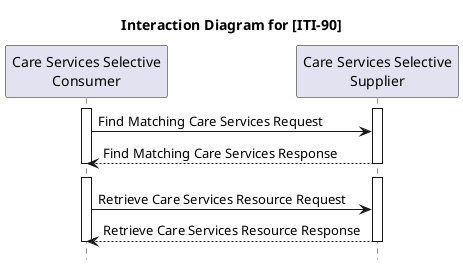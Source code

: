 @startuml
hide footbox

title Interaction Diagram for [ITI-90]

participant "Care Services Selective\nConsumer" as Client
participant "Care Services Selective\nSupplier" as Server

activate Client
activate Server
Client -> Server : Find Matching Care Services Request
Server --> Client : Find Matching Care Services Response
deactivate Client
deactivate Server

Client -[hidden]> Server
activate Client
activate Server
Client -> Server : Retrieve Care Services Resource Request
Server --> Client : Retrieve Care Services Resource Response
deactivate Server
deactivate Client

@enduml
